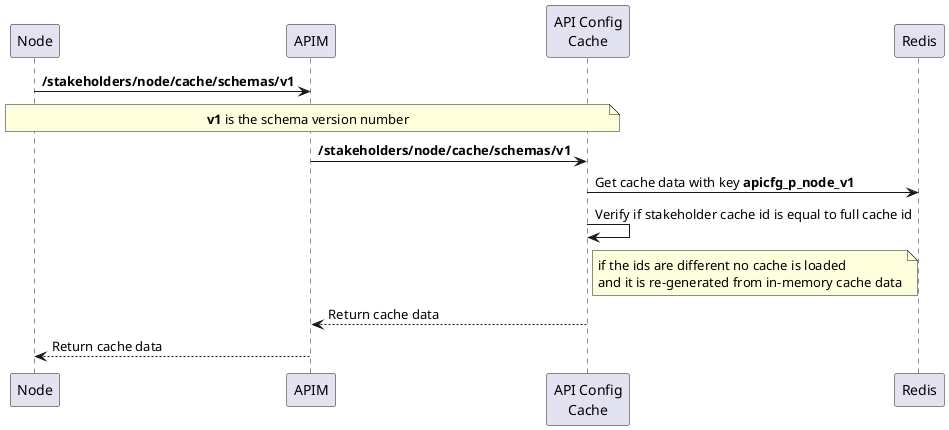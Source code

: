 /'
Scenario 02:
  Node retrieves cache, and it is present on Redis
'/

@startuml
participant Node
participant APIM
participant "API Config\nCache" as Cache
/'
Node -> APIM: /stakeholders/node/cache/schemas/v1
APIM -> Cache: /stakeholders/node/cache/schemas/v1
Cache -> Redis: Check <b>apicfg_*_node_v1</b> exists
note right
  <b>*</b> regards the database version (o or p)
end note
Redis --> Cache: Return cache data
Cache --> APIM: Return cache data
APIM --> Node: Return cache data
'/
Node -> APIM: <b>/stakeholders/node/cache/schemas/v1</b>
note over Node, Cache
  <b>v1</b> is the schema version number
end note
APIM -> Cache: <b>/stakeholders/node/cache/schemas/v1
Cache -> Redis: Get cache data with key <b>apicfg_p_node_v1</b>
Cache -> Cache: Verify if stakeholder cache id is equal to full cache id
note right Cache
  if the ids are different no cache is loaded
  and it is re-generated from in-memory cache data
end note
Cache --> APIM: Return cache data
APIM --> Node: Return cache data
@enduml
